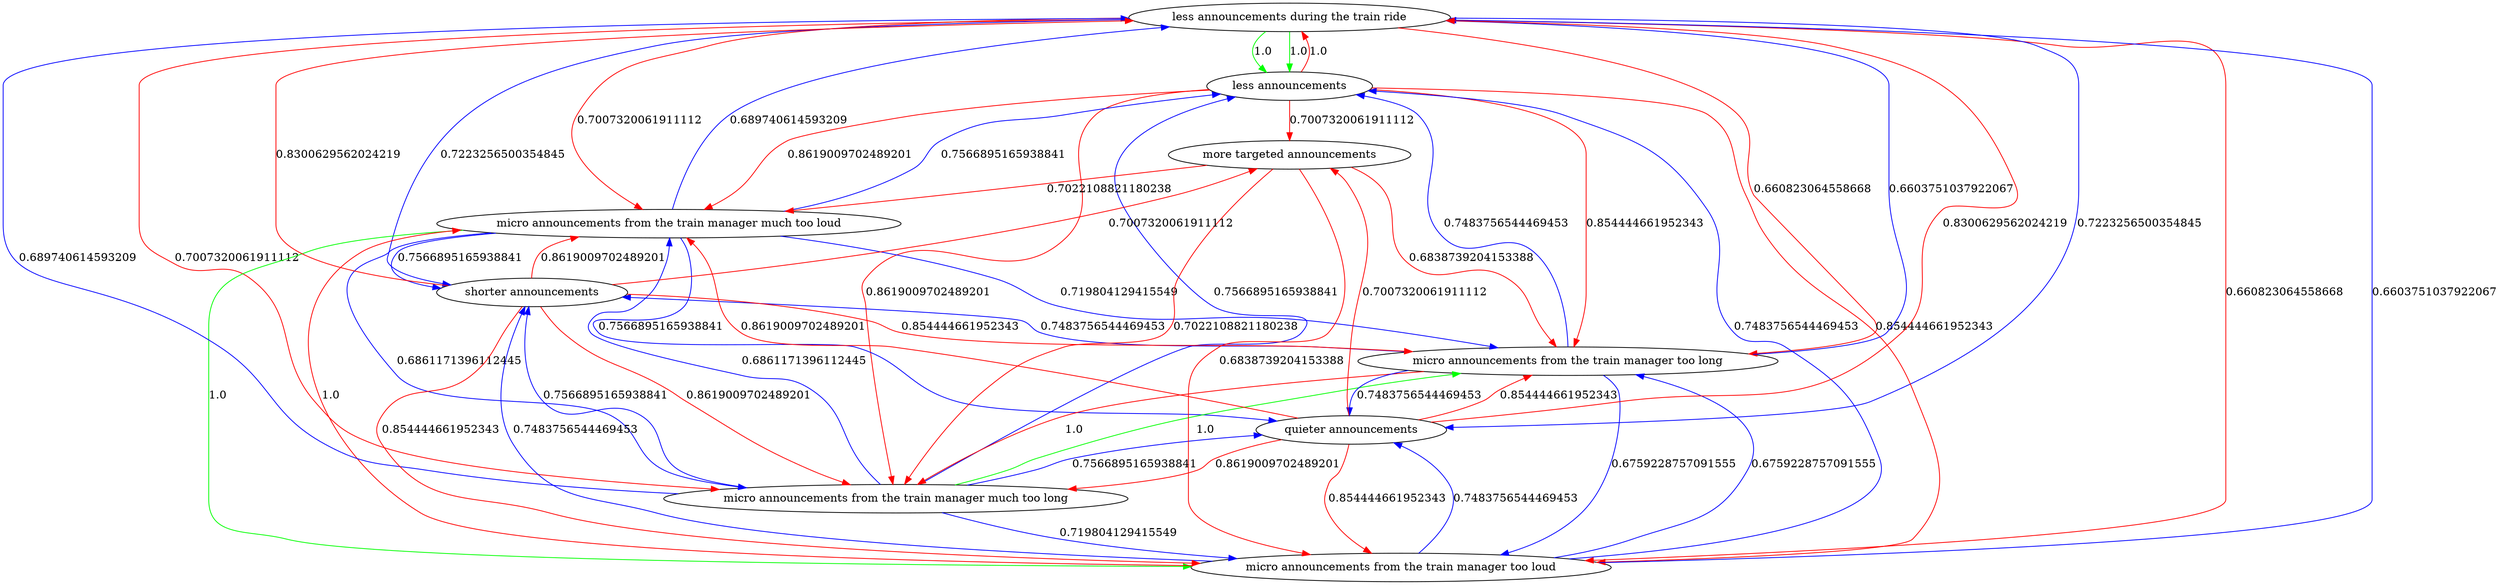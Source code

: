 digraph rawGraph {
"less announcements during the train ride";"less announcements";"micro announcements from the train manager much too loud";"micro announcements from the train manager too loud";"micro announcements from the train manager much too long";"micro announcements from the train manager too long";"more targeted announcements";"quieter announcements";"shorter announcements";"less announcements during the train ride" -> "less announcements" [label=1.0] [color=green]
"less announcements during the train ride" -> "less announcements" [label=1.0] [color=green]
"less announcements" -> "less announcements during the train ride" [label=1.0] [color=red]
"micro announcements from the train manager much too loud" -> "micro announcements from the train manager too loud" [label=1.0] [color=green]
"micro announcements from the train manager too loud" -> "micro announcements from the train manager much too loud" [label=1.0] [color=red]
"less announcements during the train ride" -> "micro announcements from the train manager much too loud" [label=0.7007320061911112] [color=red]
"less announcements during the train ride" -> "micro announcements from the train manager too loud" [label=0.660823064558668] [color=red]
"less announcements" -> "micro announcements from the train manager much too loud" [label=0.8619009702489201] [color=red]
"less announcements" -> "micro announcements from the train manager too loud" [label=0.854444661952343] [color=red]
"micro announcements from the train manager much too loud" -> "less announcements during the train ride" [label=0.689740614593209] [color=blue]
"micro announcements from the train manager much too loud" -> "less announcements" [label=0.7566895165938841] [color=blue]
"micro announcements from the train manager too loud" -> "less announcements during the train ride" [label=0.6603751037922067] [color=blue]
"micro announcements from the train manager too loud" -> "less announcements" [label=0.7483756544469453] [color=blue]
"micro announcements from the train manager much too long" -> "micro announcements from the train manager too long" [label=1.0] [color=green]
"micro announcements from the train manager too long" -> "micro announcements from the train manager much too long" [label=1.0] [color=red]
"less announcements during the train ride" -> "micro announcements from the train manager much too long" [label=0.7007320061911112] [color=red]
"less announcements during the train ride" -> "micro announcements from the train manager too long" [label=0.660823064558668] [color=red]
"less announcements" -> "micro announcements from the train manager much too long" [label=0.8619009702489201] [color=red]
"less announcements" -> "micro announcements from the train manager too long" [label=0.854444661952343] [color=red]
"micro announcements from the train manager much too loud" -> "micro announcements from the train manager much too long" [label=0.6861171396112445] [color=blue]
"micro announcements from the train manager much too loud" -> "micro announcements from the train manager too long" [label=0.719804129415549] [color=blue]
"micro announcements from the train manager too loud" -> "micro announcements from the train manager too long" [label=0.6759228757091555] [color=blue]
"micro announcements from the train manager much too long" -> "less announcements during the train ride" [label=0.689740614593209] [color=blue]
"micro announcements from the train manager much too long" -> "less announcements" [label=0.7566895165938841] [color=blue]
"micro announcements from the train manager much too long" -> "micro announcements from the train manager much too loud" [label=0.6861171396112445] [color=blue]
"micro announcements from the train manager much too long" -> "micro announcements from the train manager too loud" [label=0.719804129415549] [color=blue]
"micro announcements from the train manager too long" -> "less announcements during the train ride" [label=0.6603751037922067] [color=blue]
"micro announcements from the train manager too long" -> "less announcements" [label=0.7483756544469453] [color=blue]
"micro announcements from the train manager too long" -> "micro announcements from the train manager too loud" [label=0.6759228757091555] [color=blue]
"less announcements" -> "more targeted announcements" [label=0.7007320061911112] [color=red]
"more targeted announcements" -> "micro announcements from the train manager much too loud" [label=0.7022108821180238] [color=red]
"more targeted announcements" -> "micro announcements from the train manager too loud" [label=0.6838739204153388] [color=red]
"more targeted announcements" -> "micro announcements from the train manager much too long" [label=0.7022108821180238] [color=red]
"more targeted announcements" -> "micro announcements from the train manager too long" [label=0.6838739204153388] [color=red]
"less announcements during the train ride" -> "quieter announcements" [label=0.7223256500354845] [color=blue]
"micro announcements from the train manager much too loud" -> "quieter announcements" [label=0.7566895165938841] [color=blue]
"micro announcements from the train manager too loud" -> "quieter announcements" [label=0.7483756544469453] [color=blue]
"micro announcements from the train manager much too long" -> "quieter announcements" [label=0.7566895165938841] [color=blue]
"micro announcements from the train manager too long" -> "quieter announcements" [label=0.7483756544469453] [color=blue]
"quieter announcements" -> "less announcements during the train ride" [label=0.8300629562024219] [color=red]
"quieter announcements" -> "micro announcements from the train manager much too loud" [label=0.8619009702489201] [color=red]
"quieter announcements" -> "micro announcements from the train manager too loud" [label=0.854444661952343] [color=red]
"quieter announcements" -> "micro announcements from the train manager much too long" [label=0.8619009702489201] [color=red]
"quieter announcements" -> "micro announcements from the train manager too long" [label=0.854444661952343] [color=red]
"quieter announcements" -> "more targeted announcements" [label=0.7007320061911112] [color=red]
"less announcements during the train ride" -> "shorter announcements" [label=0.7223256500354845] [color=blue]
"micro announcements from the train manager much too loud" -> "shorter announcements" [label=0.7566895165938841] [color=blue]
"micro announcements from the train manager too loud" -> "shorter announcements" [label=0.7483756544469453] [color=blue]
"micro announcements from the train manager much too long" -> "shorter announcements" [label=0.7566895165938841] [color=blue]
"micro announcements from the train manager too long" -> "shorter announcements" [label=0.7483756544469453] [color=blue]
"shorter announcements" -> "less announcements during the train ride" [label=0.8300629562024219] [color=red]
"shorter announcements" -> "micro announcements from the train manager much too loud" [label=0.8619009702489201] [color=red]
"shorter announcements" -> "micro announcements from the train manager too loud" [label=0.854444661952343] [color=red]
"shorter announcements" -> "micro announcements from the train manager much too long" [label=0.8619009702489201] [color=red]
"shorter announcements" -> "micro announcements from the train manager too long" [label=0.854444661952343] [color=red]
"shorter announcements" -> "more targeted announcements" [label=0.7007320061911112] [color=red]
}